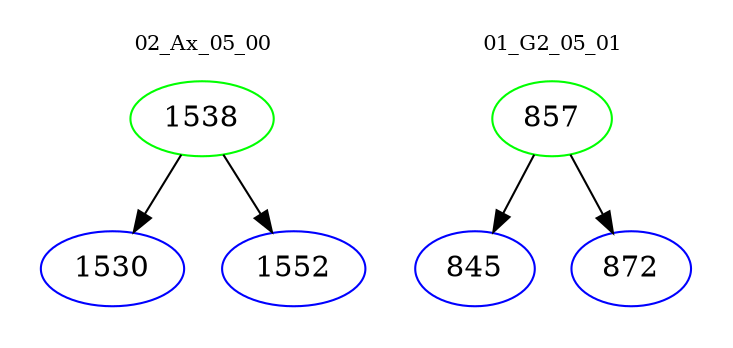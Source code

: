 digraph{
subgraph cluster_0 {
color = white
label = "02_Ax_05_00";
fontsize=10;
T0_1538 [label="1538", color="green"]
T0_1538 -> T0_1530 [color="black"]
T0_1530 [label="1530", color="blue"]
T0_1538 -> T0_1552 [color="black"]
T0_1552 [label="1552", color="blue"]
}
subgraph cluster_1 {
color = white
label = "01_G2_05_01";
fontsize=10;
T1_857 [label="857", color="green"]
T1_857 -> T1_845 [color="black"]
T1_845 [label="845", color="blue"]
T1_857 -> T1_872 [color="black"]
T1_872 [label="872", color="blue"]
}
}
